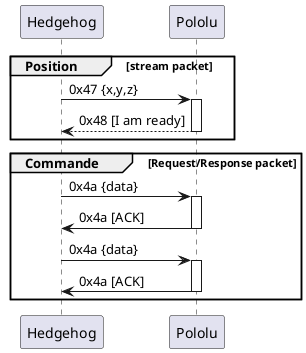@startuml dashboard_command_example;
participant "Hedgehog" as A
participant "Pololu" as B
group Position [stream packet]
A-> B: 0x47 {x,y,z}
activate B
B --> A: 0x48 [I am ready]
deactivate B
end

group Commande [Request/Response packet]
A -> B: 0x4a {data}
activate B
B -> A: 0x4a [ACK]
deactivate B
A -> B: 0x4a {data}
activate B
B -> A: 0x4a [ACK]
deactivate B
end
@enduml